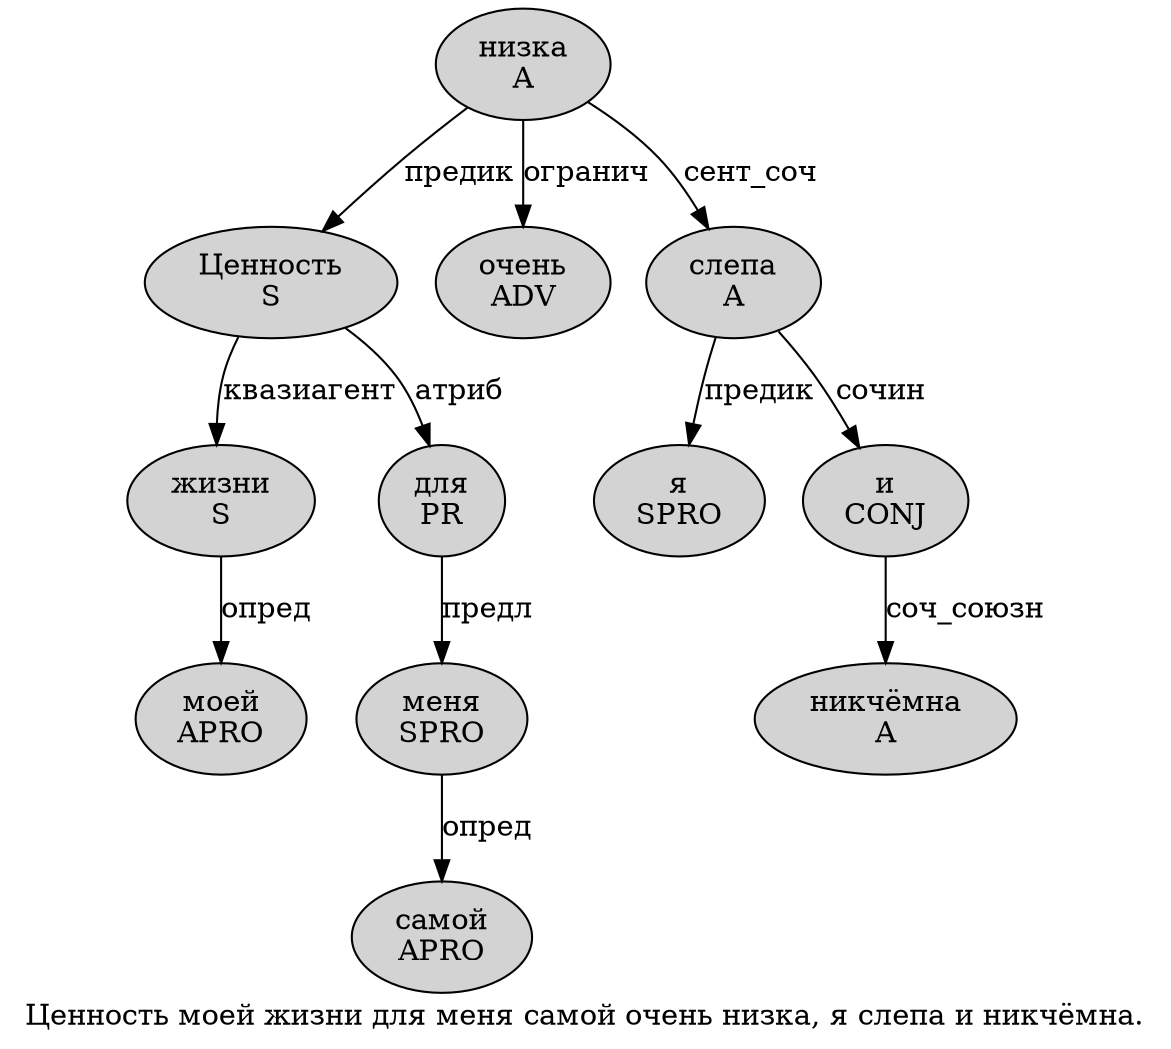 digraph SENTENCE_1533 {
	graph [label="Ценность моей жизни для меня самой очень низка, я слепа и никчёмна."]
	node [style=filled]
		0 [label="Ценность
S" color="" fillcolor=lightgray penwidth=1 shape=ellipse]
		1 [label="моей
APRO" color="" fillcolor=lightgray penwidth=1 shape=ellipse]
		2 [label="жизни
S" color="" fillcolor=lightgray penwidth=1 shape=ellipse]
		3 [label="для
PR" color="" fillcolor=lightgray penwidth=1 shape=ellipse]
		4 [label="меня
SPRO" color="" fillcolor=lightgray penwidth=1 shape=ellipse]
		5 [label="самой
APRO" color="" fillcolor=lightgray penwidth=1 shape=ellipse]
		6 [label="очень
ADV" color="" fillcolor=lightgray penwidth=1 shape=ellipse]
		7 [label="низка
A" color="" fillcolor=lightgray penwidth=1 shape=ellipse]
		9 [label="я
SPRO" color="" fillcolor=lightgray penwidth=1 shape=ellipse]
		10 [label="слепа
A" color="" fillcolor=lightgray penwidth=1 shape=ellipse]
		11 [label="и
CONJ" color="" fillcolor=lightgray penwidth=1 shape=ellipse]
		12 [label="никчёмна
A" color="" fillcolor=lightgray penwidth=1 shape=ellipse]
			0 -> 2 [label="квазиагент"]
			0 -> 3 [label="атриб"]
			2 -> 1 [label="опред"]
			11 -> 12 [label="соч_союзн"]
			3 -> 4 [label="предл"]
			4 -> 5 [label="опред"]
			10 -> 9 [label="предик"]
			10 -> 11 [label="сочин"]
			7 -> 0 [label="предик"]
			7 -> 6 [label="огранич"]
			7 -> 10 [label="сент_соч"]
}